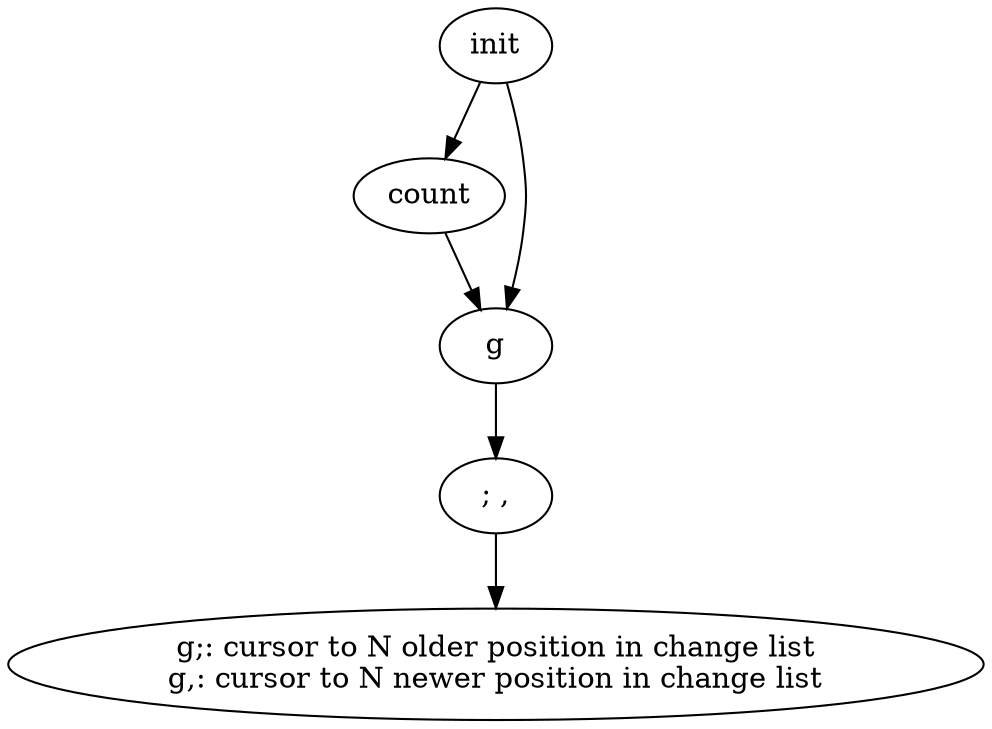 digraph g
{

  /* list of nodes */
  "command" [label="g;: cursor to N older position in change list\ng,: cursor to N newer position in change list"];
  "count" [label="count"];
  "init" [label="init"];
  "key1" [label="g"];
  "key2" [label="; ,"];

  /* list of edges */
  "count" -> "key1";
  "init" -> "count";
  "init" -> "key1";
  "key1" -> "key2";
  "key2" -> "command";
}
